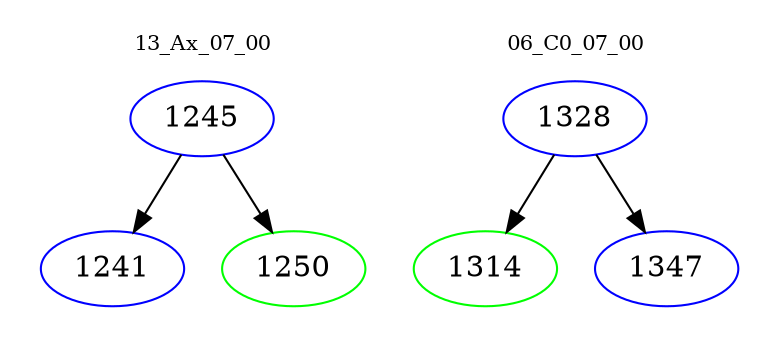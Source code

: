 digraph{
subgraph cluster_0 {
color = white
label = "13_Ax_07_00";
fontsize=10;
T0_1245 [label="1245", color="blue"]
T0_1245 -> T0_1241 [color="black"]
T0_1241 [label="1241", color="blue"]
T0_1245 -> T0_1250 [color="black"]
T0_1250 [label="1250", color="green"]
}
subgraph cluster_1 {
color = white
label = "06_C0_07_00";
fontsize=10;
T1_1328 [label="1328", color="blue"]
T1_1328 -> T1_1314 [color="black"]
T1_1314 [label="1314", color="green"]
T1_1328 -> T1_1347 [color="black"]
T1_1347 [label="1347", color="blue"]
}
}
